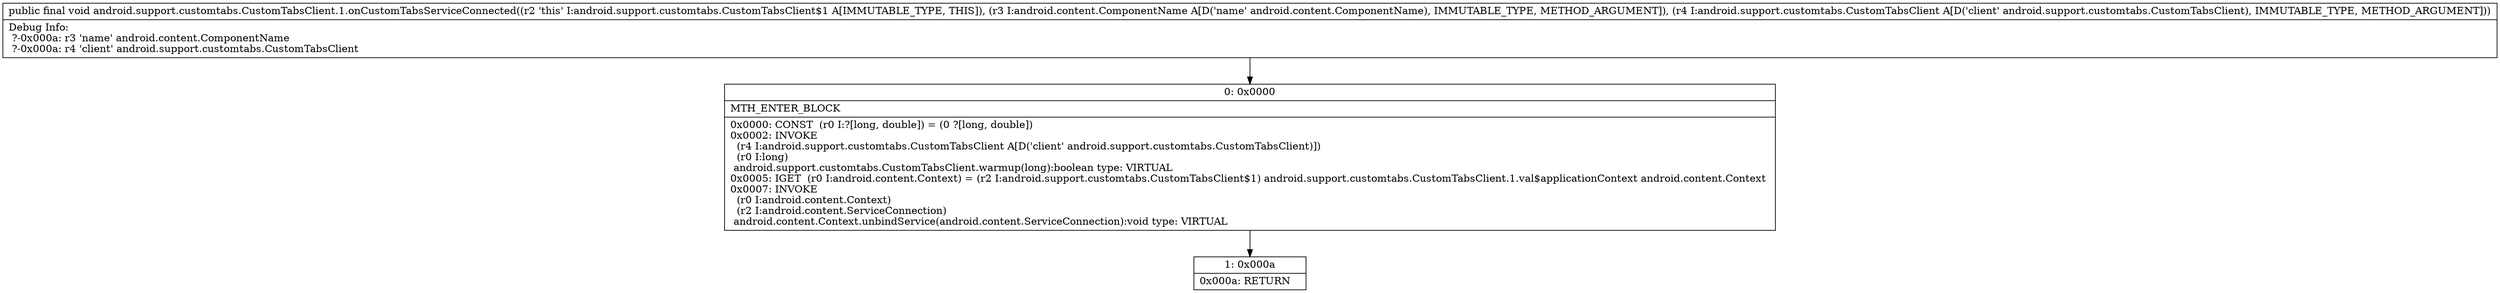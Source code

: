 digraph "CFG forandroid.support.customtabs.CustomTabsClient.1.onCustomTabsServiceConnected(Landroid\/content\/ComponentName;Landroid\/support\/customtabs\/CustomTabsClient;)V" {
Node_0 [shape=record,label="{0\:\ 0x0000|MTH_ENTER_BLOCK\l|0x0000: CONST  (r0 I:?[long, double]) = (0 ?[long, double]) \l0x0002: INVOKE  \l  (r4 I:android.support.customtabs.CustomTabsClient A[D('client' android.support.customtabs.CustomTabsClient)])\l  (r0 I:long)\l android.support.customtabs.CustomTabsClient.warmup(long):boolean type: VIRTUAL \l0x0005: IGET  (r0 I:android.content.Context) = (r2 I:android.support.customtabs.CustomTabsClient$1) android.support.customtabs.CustomTabsClient.1.val$applicationContext android.content.Context \l0x0007: INVOKE  \l  (r0 I:android.content.Context)\l  (r2 I:android.content.ServiceConnection)\l android.content.Context.unbindService(android.content.ServiceConnection):void type: VIRTUAL \l}"];
Node_1 [shape=record,label="{1\:\ 0x000a|0x000a: RETURN   \l}"];
MethodNode[shape=record,label="{public final void android.support.customtabs.CustomTabsClient.1.onCustomTabsServiceConnected((r2 'this' I:android.support.customtabs.CustomTabsClient$1 A[IMMUTABLE_TYPE, THIS]), (r3 I:android.content.ComponentName A[D('name' android.content.ComponentName), IMMUTABLE_TYPE, METHOD_ARGUMENT]), (r4 I:android.support.customtabs.CustomTabsClient A[D('client' android.support.customtabs.CustomTabsClient), IMMUTABLE_TYPE, METHOD_ARGUMENT]))  | Debug Info:\l  ?\-0x000a: r3 'name' android.content.ComponentName\l  ?\-0x000a: r4 'client' android.support.customtabs.CustomTabsClient\l}"];
MethodNode -> Node_0;
Node_0 -> Node_1;
}

